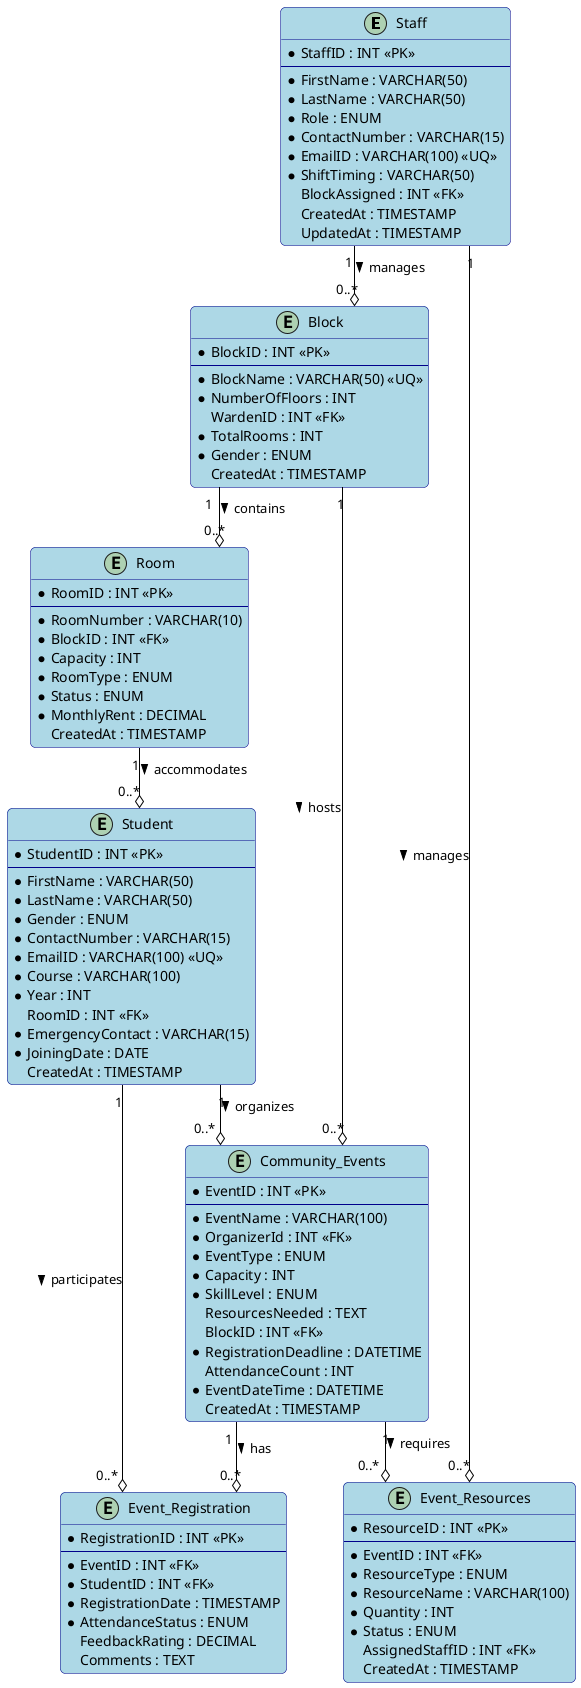 @startuml Hostel Management System ER Diagram

' Styling
skinparam roundcorner 10
skinparam linetype ortho
skinparam class {
    BackgroundColor LightBlue
    ArrowColor Black
    BorderColor DarkBlue
}

' Entities (Tables)
entity "Staff" as staff {
    * StaffID : INT <<PK>>
    --
    * FirstName : VARCHAR(50)
    * LastName : VARCHAR(50)
    * Role : ENUM
    * ContactNumber : VARCHAR(15)
    * EmailID : VARCHAR(100) <<UQ>>
    * ShiftTiming : VARCHAR(50)
    BlockAssigned : INT <<FK>>
    CreatedAt : TIMESTAMP
    UpdatedAt : TIMESTAMP
}

entity "Block" as block {
    * BlockID : INT <<PK>>
    --
    * BlockName : VARCHAR(50) <<UQ>>
    * NumberOfFloors : INT
    WardenID : INT <<FK>>
    * TotalRooms : INT
    * Gender : ENUM
    CreatedAt : TIMESTAMP
}

entity "Room" as room {
    * RoomID : INT <<PK>>
    --
    * RoomNumber : VARCHAR(10)
    * BlockID : INT <<FK>>
    * Capacity : INT
    * RoomType : ENUM
    * Status : ENUM
    * MonthlyRent : DECIMAL
    CreatedAt : TIMESTAMP
}

entity "Student" as student {
    * StudentID : INT <<PK>>
    --
    * FirstName : VARCHAR(50)
    * LastName : VARCHAR(50)
    * Gender : ENUM
    * ContactNumber : VARCHAR(15)
    * EmailID : VARCHAR(100) <<UQ>>
    * Course : VARCHAR(100)
    * Year : INT
    RoomID : INT <<FK>>
    * EmergencyContact : VARCHAR(15)
    * JoiningDate : DATE
    CreatedAt : TIMESTAMP
}

entity "Community_Events" as events {
    * EventID : INT <<PK>>
    --
    * EventName : VARCHAR(100)
    * OrganizerId : INT <<FK>>
    * EventType : ENUM
    * Capacity : INT
    * SkillLevel : ENUM
    ResourcesNeeded : TEXT
    BlockID : INT <<FK>>
    * RegistrationDeadline : DATETIME
    AttendanceCount : INT
    * EventDateTime : DATETIME
    CreatedAt : TIMESTAMP
}

entity "Event_Registration" as registration {
    * RegistrationID : INT <<PK>>
    --
    * EventID : INT <<FK>>
    * StudentID : INT <<FK>>
    * RegistrationDate : TIMESTAMP
    * AttendanceStatus : ENUM
    FeedbackRating : DECIMAL
    Comments : TEXT
}

entity "Event_Resources" as resources {
    * ResourceID : INT <<PK>>
    --
    * EventID : INT <<FK>>
    * ResourceType : ENUM
    * ResourceName : VARCHAR(100)
    * Quantity : INT
    * Status : ENUM
    AssignedStaffID : INT <<FK>>
    CreatedAt : TIMESTAMP
}

' Relationships with Cardinality
staff "1" --o "0..*" block : manages >
block "1" --o "0..*" room : contains >
room "1" --o "0..*" student : accommodates >
student "1" --o "0..*" events : organizes >
block "1" --o "0..*" events : hosts >
events "1" --o "0..*" registration : has >
student "1" --o "0..*" registration : participates >
events "1" --o "0..*" resources : requires >
staff "1" --o "0..*" resources : manages >

@enduml
